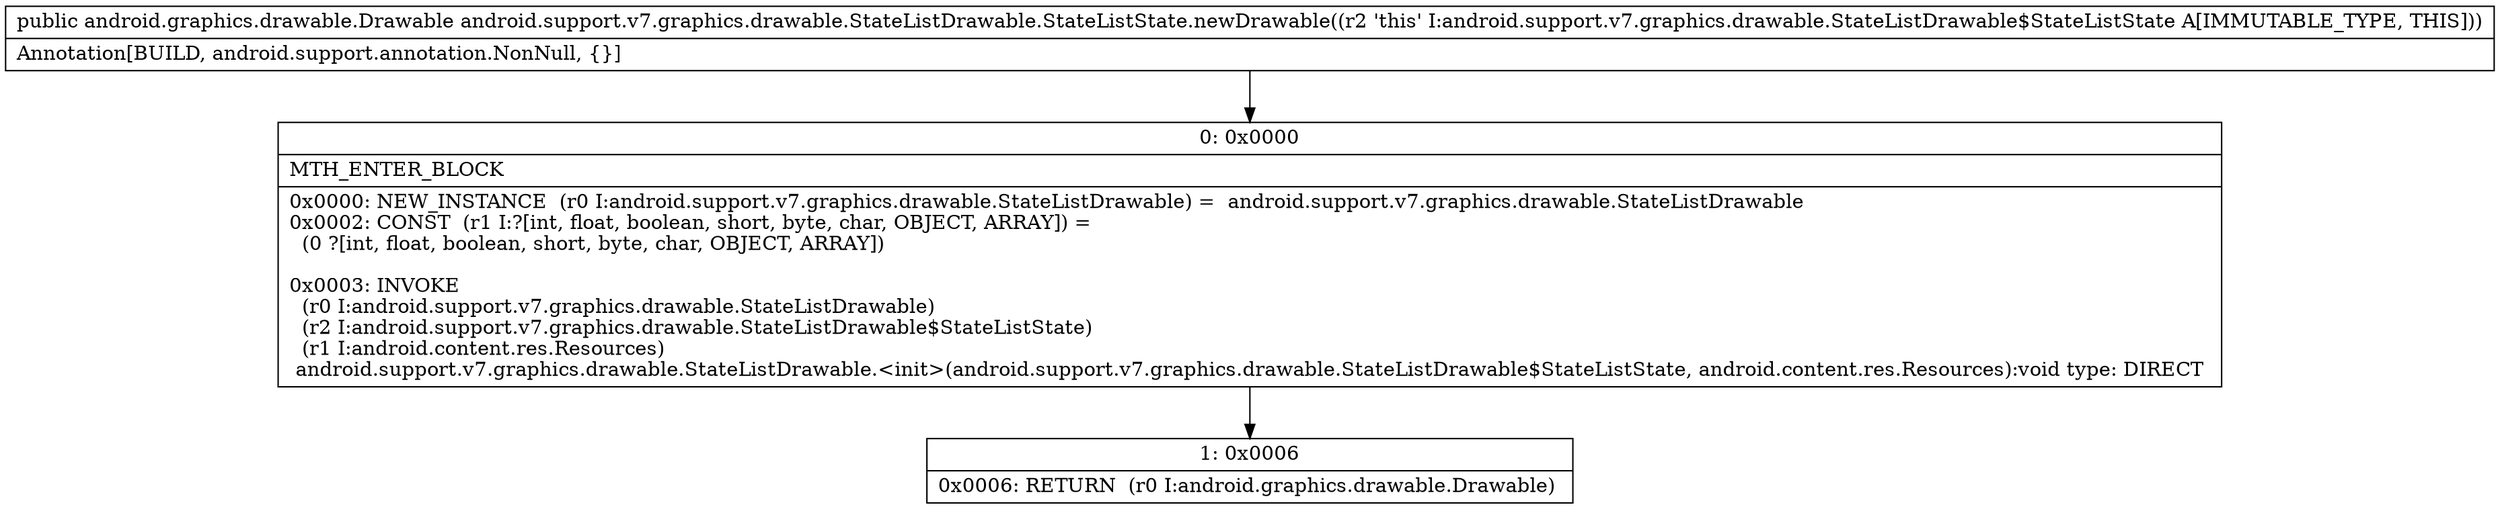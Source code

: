 digraph "CFG forandroid.support.v7.graphics.drawable.StateListDrawable.StateListState.newDrawable()Landroid\/graphics\/drawable\/Drawable;" {
Node_0 [shape=record,label="{0\:\ 0x0000|MTH_ENTER_BLOCK\l|0x0000: NEW_INSTANCE  (r0 I:android.support.v7.graphics.drawable.StateListDrawable) =  android.support.v7.graphics.drawable.StateListDrawable \l0x0002: CONST  (r1 I:?[int, float, boolean, short, byte, char, OBJECT, ARRAY]) = \l  (0 ?[int, float, boolean, short, byte, char, OBJECT, ARRAY])\l \l0x0003: INVOKE  \l  (r0 I:android.support.v7.graphics.drawable.StateListDrawable)\l  (r2 I:android.support.v7.graphics.drawable.StateListDrawable$StateListState)\l  (r1 I:android.content.res.Resources)\l android.support.v7.graphics.drawable.StateListDrawable.\<init\>(android.support.v7.graphics.drawable.StateListDrawable$StateListState, android.content.res.Resources):void type: DIRECT \l}"];
Node_1 [shape=record,label="{1\:\ 0x0006|0x0006: RETURN  (r0 I:android.graphics.drawable.Drawable) \l}"];
MethodNode[shape=record,label="{public android.graphics.drawable.Drawable android.support.v7.graphics.drawable.StateListDrawable.StateListState.newDrawable((r2 'this' I:android.support.v7.graphics.drawable.StateListDrawable$StateListState A[IMMUTABLE_TYPE, THIS]))  | Annotation[BUILD, android.support.annotation.NonNull, \{\}]\l}"];
MethodNode -> Node_0;
Node_0 -> Node_1;
}

